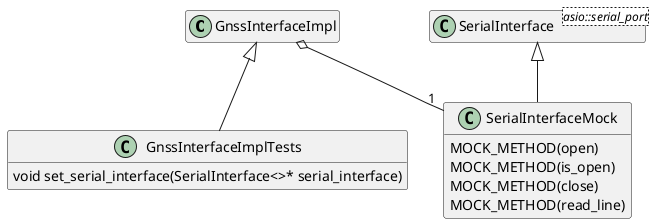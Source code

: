 @startuml
hide empty members

class GnssInterfaceImpl

GnssInterfaceImplTests : void set_serial_interface(SerialInterface<>* serial_interface)

SerialInterfaceMock : MOCK_METHOD(open)
SerialInterfaceMock : MOCK_METHOD(is_open)
SerialInterfaceMock : MOCK_METHOD(close)
SerialInterfaceMock : MOCK_METHOD(read_line)

class SerialInterface<asio::serial_port>

SerialInterface <|-- SerialInterfaceMock
GnssInterfaceImpl o-- "1" SerialInterfaceMock
GnssInterfaceImpl <|-- GnssInterfaceImplTests
@enduml
